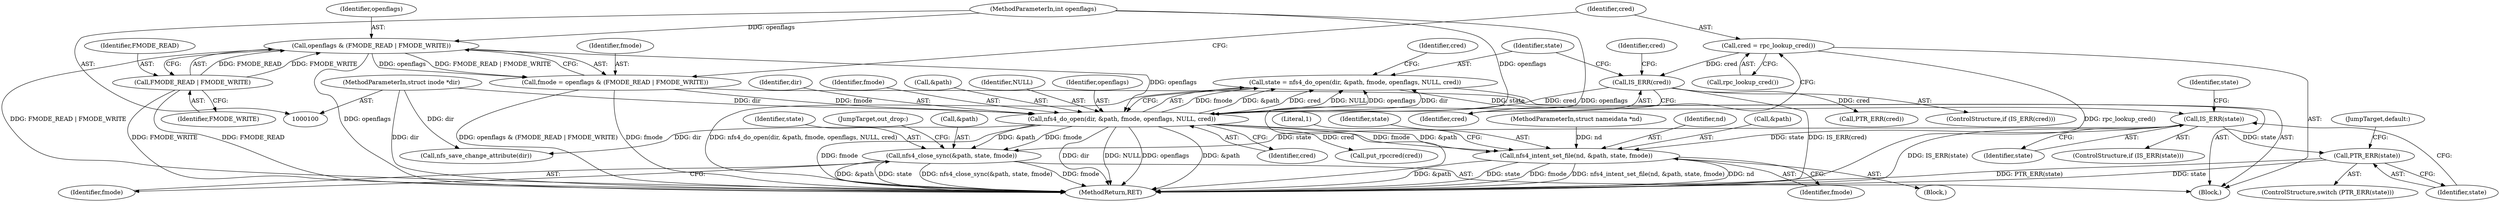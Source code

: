 digraph "0_linux_dc0b027dfadfcb8a5504f7d8052754bf8d501ab9_16@API" {
"1000126" [label="(Call,state = nfs4_do_open(dir, &path, fmode, openflags, NULL, cred))"];
"1000128" [label="(Call,nfs4_do_open(dir, &path, fmode, openflags, NULL, cred))"];
"1000101" [label="(MethodParameterIn,struct inode *dir)"];
"1000110" [label="(Call,fmode = openflags & (FMODE_READ | FMODE_WRITE))"];
"1000112" [label="(Call,openflags & (FMODE_READ | FMODE_WRITE))"];
"1000103" [label="(MethodParameterIn,int openflags)"];
"1000114" [label="(Call,FMODE_READ | FMODE_WRITE)"];
"1000121" [label="(Call,IS_ERR(cred))"];
"1000117" [label="(Call,cred = rpc_lookup_cred())"];
"1000139" [label="(Call,IS_ERR(state))"];
"1000143" [label="(Call,PTR_ERR(state))"];
"1000174" [label="(Call,nfs4_intent_set_file(nd, &path, state, fmode))"];
"1000182" [label="(Call,nfs4_close_sync(&path, state, fmode))"];
"1000185" [label="(Identifier,state)"];
"1000135" [label="(Identifier,cred)"];
"1000119" [label="(Call,rpc_lookup_cred())"];
"1000138" [label="(ControlStructure,if (IS_ERR(state)))"];
"1000104" [label="(MethodParameterIn,struct nameidata *nd)"];
"1000129" [label="(Identifier,dir)"];
"1000128" [label="(Call,nfs4_do_open(dir, &path, fmode, openflags, NULL, cred))"];
"1000103" [label="(MethodParameterIn,int openflags)"];
"1000116" [label="(Identifier,FMODE_WRITE)"];
"1000111" [label="(Identifier,fmode)"];
"1000187" [label="(JumpTarget,out_drop:)"];
"1000115" [label="(Identifier,FMODE_READ)"];
"1000142" [label="(ControlStructure,switch (PTR_ERR(state)))"];
"1000175" [label="(Identifier,nd)"];
"1000127" [label="(Identifier,state)"];
"1000132" [label="(Identifier,fmode)"];
"1000122" [label="(Identifier,cred)"];
"1000130" [label="(Call,&path)"];
"1000176" [label="(Call,&path)"];
"1000169" [label="(Block,)"];
"1000179" [label="(Identifier,fmode)"];
"1000136" [label="(Call,put_rpccred(cred))"];
"1000192" [label="(MethodReturn,RET)"];
"1000125" [label="(Identifier,cred)"];
"1000140" [label="(Identifier,state)"];
"1000143" [label="(Call,PTR_ERR(state))"];
"1000181" [label="(Literal,1)"];
"1000134" [label="(Identifier,NULL)"];
"1000159" [label="(JumpTarget,default:)"];
"1000174" [label="(Call,nfs4_intent_set_file(nd, &path, state, fmode))"];
"1000121" [label="(Call,IS_ERR(cred))"];
"1000133" [label="(Identifier,openflags)"];
"1000110" [label="(Call,fmode = openflags & (FMODE_READ | FMODE_WRITE))"];
"1000164" [label="(Identifier,state)"];
"1000178" [label="(Identifier,state)"];
"1000172" [label="(Call,nfs_save_change_attribute(dir))"];
"1000182" [label="(Call,nfs4_close_sync(&path, state, fmode))"];
"1000113" [label="(Identifier,openflags)"];
"1000112" [label="(Call,openflags & (FMODE_READ | FMODE_WRITE))"];
"1000186" [label="(Identifier,fmode)"];
"1000114" [label="(Call,FMODE_READ | FMODE_WRITE)"];
"1000126" [label="(Call,state = nfs4_do_open(dir, &path, fmode, openflags, NULL, cred))"];
"1000183" [label="(Call,&path)"];
"1000105" [label="(Block,)"];
"1000101" [label="(MethodParameterIn,struct inode *dir)"];
"1000139" [label="(Call,IS_ERR(state))"];
"1000120" [label="(ControlStructure,if (IS_ERR(cred)))"];
"1000118" [label="(Identifier,cred)"];
"1000144" [label="(Identifier,state)"];
"1000137" [label="(Identifier,cred)"];
"1000124" [label="(Call,PTR_ERR(cred))"];
"1000117" [label="(Call,cred = rpc_lookup_cred())"];
"1000126" -> "1000105"  [label="AST: "];
"1000126" -> "1000128"  [label="CFG: "];
"1000127" -> "1000126"  [label="AST: "];
"1000128" -> "1000126"  [label="AST: "];
"1000137" -> "1000126"  [label="CFG: "];
"1000126" -> "1000192"  [label="DDG: nfs4_do_open(dir, &path, fmode, openflags, NULL, cred)"];
"1000128" -> "1000126"  [label="DDG: fmode"];
"1000128" -> "1000126"  [label="DDG: &path"];
"1000128" -> "1000126"  [label="DDG: cred"];
"1000128" -> "1000126"  [label="DDG: NULL"];
"1000128" -> "1000126"  [label="DDG: openflags"];
"1000128" -> "1000126"  [label="DDG: dir"];
"1000126" -> "1000139"  [label="DDG: state"];
"1000128" -> "1000135"  [label="CFG: "];
"1000129" -> "1000128"  [label="AST: "];
"1000130" -> "1000128"  [label="AST: "];
"1000132" -> "1000128"  [label="AST: "];
"1000133" -> "1000128"  [label="AST: "];
"1000134" -> "1000128"  [label="AST: "];
"1000135" -> "1000128"  [label="AST: "];
"1000128" -> "1000192"  [label="DDG: &path"];
"1000128" -> "1000192"  [label="DDG: fmode"];
"1000128" -> "1000192"  [label="DDG: dir"];
"1000128" -> "1000192"  [label="DDG: NULL"];
"1000128" -> "1000192"  [label="DDG: openflags"];
"1000101" -> "1000128"  [label="DDG: dir"];
"1000110" -> "1000128"  [label="DDG: fmode"];
"1000112" -> "1000128"  [label="DDG: openflags"];
"1000103" -> "1000128"  [label="DDG: openflags"];
"1000121" -> "1000128"  [label="DDG: cred"];
"1000128" -> "1000136"  [label="DDG: cred"];
"1000128" -> "1000172"  [label="DDG: dir"];
"1000128" -> "1000174"  [label="DDG: &path"];
"1000128" -> "1000174"  [label="DDG: fmode"];
"1000128" -> "1000182"  [label="DDG: &path"];
"1000128" -> "1000182"  [label="DDG: fmode"];
"1000101" -> "1000100"  [label="AST: "];
"1000101" -> "1000192"  [label="DDG: dir"];
"1000101" -> "1000172"  [label="DDG: dir"];
"1000110" -> "1000105"  [label="AST: "];
"1000110" -> "1000112"  [label="CFG: "];
"1000111" -> "1000110"  [label="AST: "];
"1000112" -> "1000110"  [label="AST: "];
"1000118" -> "1000110"  [label="CFG: "];
"1000110" -> "1000192"  [label="DDG: openflags & (FMODE_READ | FMODE_WRITE)"];
"1000110" -> "1000192"  [label="DDG: fmode"];
"1000112" -> "1000110"  [label="DDG: openflags"];
"1000112" -> "1000110"  [label="DDG: FMODE_READ | FMODE_WRITE"];
"1000112" -> "1000114"  [label="CFG: "];
"1000113" -> "1000112"  [label="AST: "];
"1000114" -> "1000112"  [label="AST: "];
"1000112" -> "1000192"  [label="DDG: FMODE_READ | FMODE_WRITE"];
"1000112" -> "1000192"  [label="DDG: openflags"];
"1000103" -> "1000112"  [label="DDG: openflags"];
"1000114" -> "1000112"  [label="DDG: FMODE_READ"];
"1000114" -> "1000112"  [label="DDG: FMODE_WRITE"];
"1000103" -> "1000100"  [label="AST: "];
"1000103" -> "1000192"  [label="DDG: openflags"];
"1000114" -> "1000116"  [label="CFG: "];
"1000115" -> "1000114"  [label="AST: "];
"1000116" -> "1000114"  [label="AST: "];
"1000114" -> "1000192"  [label="DDG: FMODE_READ"];
"1000114" -> "1000192"  [label="DDG: FMODE_WRITE"];
"1000121" -> "1000120"  [label="AST: "];
"1000121" -> "1000122"  [label="CFG: "];
"1000122" -> "1000121"  [label="AST: "];
"1000125" -> "1000121"  [label="CFG: "];
"1000127" -> "1000121"  [label="CFG: "];
"1000121" -> "1000192"  [label="DDG: IS_ERR(cred)"];
"1000117" -> "1000121"  [label="DDG: cred"];
"1000121" -> "1000124"  [label="DDG: cred"];
"1000117" -> "1000105"  [label="AST: "];
"1000117" -> "1000119"  [label="CFG: "];
"1000118" -> "1000117"  [label="AST: "];
"1000119" -> "1000117"  [label="AST: "];
"1000122" -> "1000117"  [label="CFG: "];
"1000117" -> "1000192"  [label="DDG: rpc_lookup_cred()"];
"1000139" -> "1000138"  [label="AST: "];
"1000139" -> "1000140"  [label="CFG: "];
"1000140" -> "1000139"  [label="AST: "];
"1000144" -> "1000139"  [label="CFG: "];
"1000164" -> "1000139"  [label="CFG: "];
"1000139" -> "1000192"  [label="DDG: IS_ERR(state)"];
"1000139" -> "1000143"  [label="DDG: state"];
"1000139" -> "1000174"  [label="DDG: state"];
"1000139" -> "1000182"  [label="DDG: state"];
"1000143" -> "1000142"  [label="AST: "];
"1000143" -> "1000144"  [label="CFG: "];
"1000144" -> "1000143"  [label="AST: "];
"1000159" -> "1000143"  [label="CFG: "];
"1000143" -> "1000192"  [label="DDG: state"];
"1000143" -> "1000192"  [label="DDG: PTR_ERR(state)"];
"1000174" -> "1000169"  [label="AST: "];
"1000174" -> "1000179"  [label="CFG: "];
"1000175" -> "1000174"  [label="AST: "];
"1000176" -> "1000174"  [label="AST: "];
"1000178" -> "1000174"  [label="AST: "];
"1000179" -> "1000174"  [label="AST: "];
"1000181" -> "1000174"  [label="CFG: "];
"1000174" -> "1000192"  [label="DDG: &path"];
"1000174" -> "1000192"  [label="DDG: state"];
"1000174" -> "1000192"  [label="DDG: fmode"];
"1000174" -> "1000192"  [label="DDG: nfs4_intent_set_file(nd, &path, state, fmode)"];
"1000174" -> "1000192"  [label="DDG: nd"];
"1000104" -> "1000174"  [label="DDG: nd"];
"1000182" -> "1000105"  [label="AST: "];
"1000182" -> "1000186"  [label="CFG: "];
"1000183" -> "1000182"  [label="AST: "];
"1000185" -> "1000182"  [label="AST: "];
"1000186" -> "1000182"  [label="AST: "];
"1000187" -> "1000182"  [label="CFG: "];
"1000182" -> "1000192"  [label="DDG: state"];
"1000182" -> "1000192"  [label="DDG: nfs4_close_sync(&path, state, fmode)"];
"1000182" -> "1000192"  [label="DDG: fmode"];
"1000182" -> "1000192"  [label="DDG: &path"];
}
